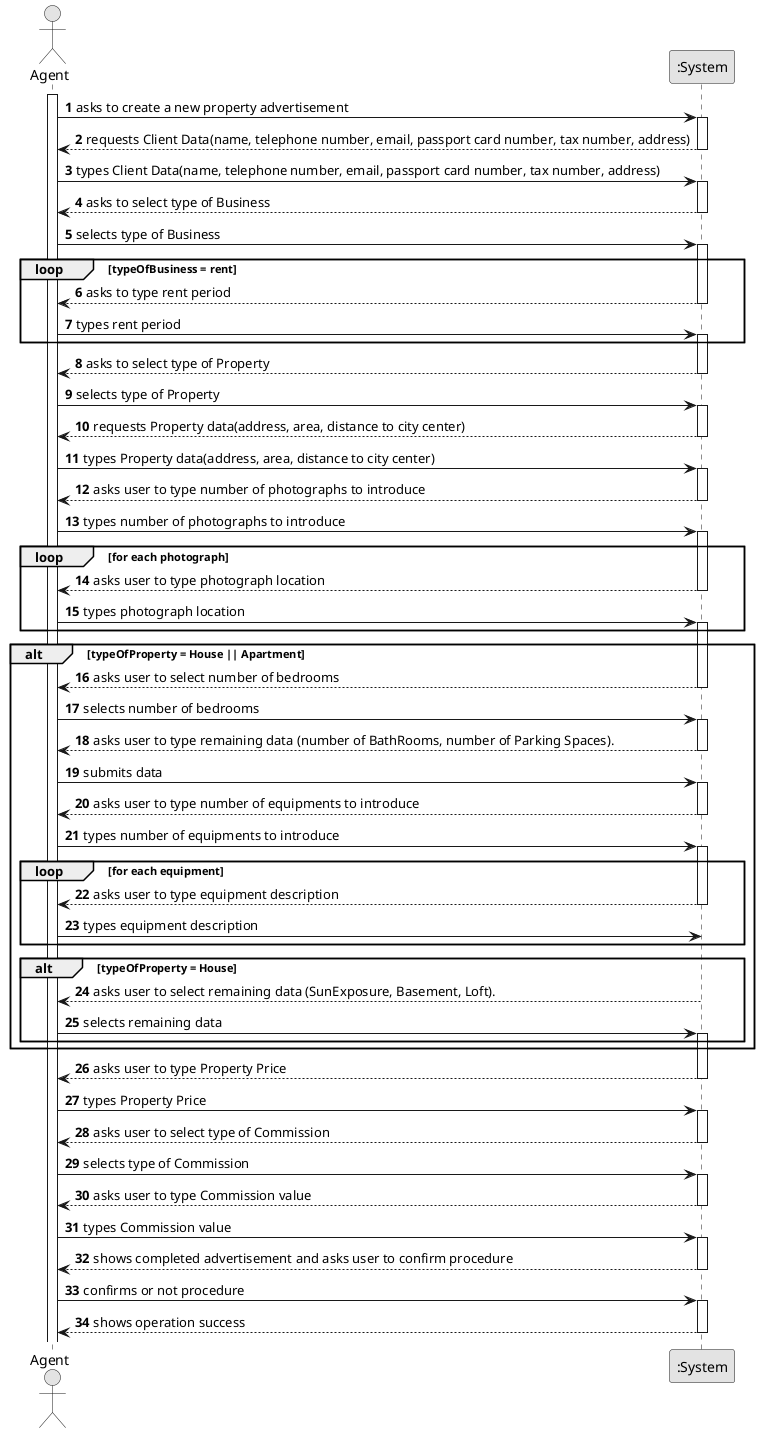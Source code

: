 @startuml
skinparam monochrome true
skinparam packageStyle rectangle
skinparam shadowing false

autonumber

actor "Agent" as Agent
participant ":System" as System

activate Agent

    Agent -> System : asks to create a new property advertisement
    activate System
        System --> Agent : requests Client Data(name, telephone number, email, passport card number, tax number, address)
    deactivate System

    Agent -> System : types Client Data(name, telephone number, email, passport card number, tax number, address)
            activate System
                System --> Agent : asks to select type of Business
            deactivate System

    Agent -> System : selects type of Business
            activate System
loop typeOfBusiness = rent
                 System --> Agent : asks to type rent period
            deactivate System

    Agent -> System : types rent period
            activate System
end
                 System --> Agent : asks to select type of Property
            deactivate System

    Agent -> System : selects type of Property
        activate System
            System --> Agent : requests Property data(address, area, distance to city center)
        deactivate System

    Agent -> System : types Property data(address, area, distance to city center)
    activate System
        System --> Agent : asks user to type number of photographs to introduce
    deactivate System

    Agent -> System : types number of photographs to introduce
        activate System
loop for each photograph
            System --> Agent : asks user to type photograph location
        deactivate System

    Agent -> System : types photograph location
    activate System
end
alt typeOfProperty = House || Apartment
        System --> Agent : asks user to select number of bedrooms
    deactivate System

    Agent -> System : selects number of bedrooms
        activate System
        System --> Agent : asks user to type remaining data (number of BathRooms, number of Parking Spaces).
    deactivate System

    Agent -> System : submits data
        activate System
            System --> Agent : asks user to type number of equipments to introduce
        deactivate System

    Agent -> System : types number of equipments to introduce
        activate System
loop for each equipment
            System --> Agent : asks user to type equipment description
        deactivate System

    Agent -> System : types equipment description
end

alt typeOfProperty = House
        System --> Agent : asks user to select remaining data (SunExposure, Basement, Loft).
    deactivate System

    Agent -> System : selects remaining data
    activate System
end
end

        System --> Agent : asks user to type Property Price
    deactivate System

    Agent -> System : types Property Price
        activate System
            System --> Agent : asks user to select type of Commission
        deactivate System

    Agent -> System : selects type of Commission
        activate System
            System --> Agent : asks user to type Commission value
        deactivate System

    Agent -> System : types Commission value
            activate System
                System --> Agent : shows completed advertisement and asks user to confirm procedure
            deactivate System

    Agent -> System : confirms or not procedure
                activate System
                    System --> Agent : shows operation success
                deactivate System
@enduml